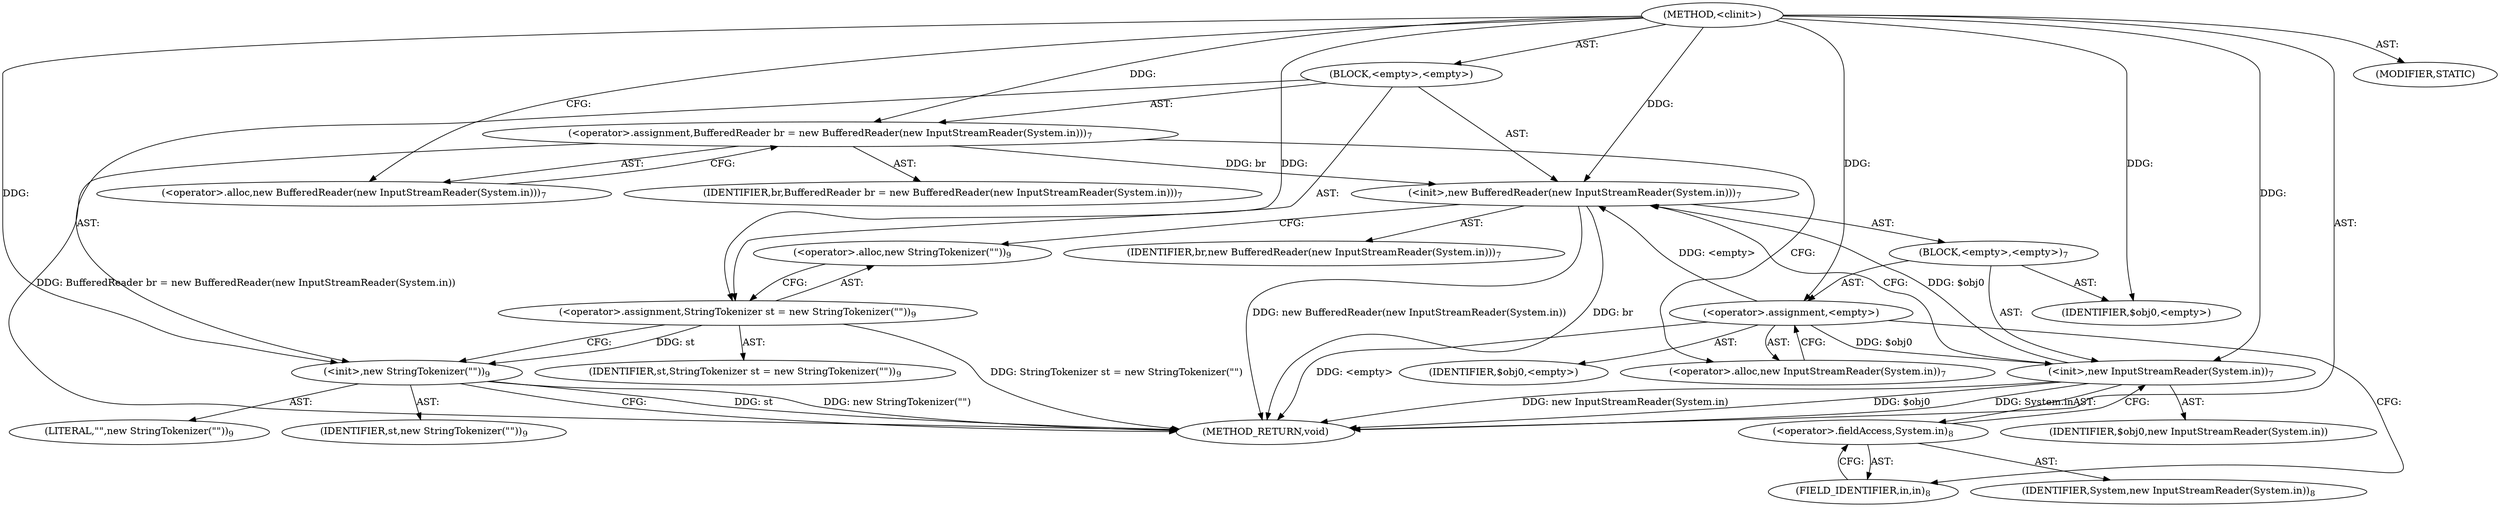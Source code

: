 digraph "&lt;clinit&gt;" {  
"177" [label = <(METHOD,&lt;clinit&gt;)> ]
"178" [label = <(BLOCK,&lt;empty&gt;,&lt;empty&gt;)> ]
"179" [label = <(&lt;operator&gt;.assignment,BufferedReader br = new BufferedReader(new InputStreamReader(System.in)))<SUB>7</SUB>> ]
"180" [label = <(IDENTIFIER,br,BufferedReader br = new BufferedReader(new InputStreamReader(System.in)))<SUB>7</SUB>> ]
"181" [label = <(&lt;operator&gt;.alloc,new BufferedReader(new InputStreamReader(System.in)))<SUB>7</SUB>> ]
"182" [label = <(&lt;init&gt;,new BufferedReader(new InputStreamReader(System.in)))<SUB>7</SUB>> ]
"3" [label = <(IDENTIFIER,br,new BufferedReader(new InputStreamReader(System.in)))<SUB>7</SUB>> ]
"183" [label = <(BLOCK,&lt;empty&gt;,&lt;empty&gt;)<SUB>7</SUB>> ]
"184" [label = <(&lt;operator&gt;.assignment,&lt;empty&gt;)> ]
"185" [label = <(IDENTIFIER,$obj0,&lt;empty&gt;)> ]
"186" [label = <(&lt;operator&gt;.alloc,new InputStreamReader(System.in))<SUB>7</SUB>> ]
"187" [label = <(&lt;init&gt;,new InputStreamReader(System.in))<SUB>7</SUB>> ]
"188" [label = <(IDENTIFIER,$obj0,new InputStreamReader(System.in))> ]
"189" [label = <(&lt;operator&gt;.fieldAccess,System.in)<SUB>8</SUB>> ]
"190" [label = <(IDENTIFIER,System,new InputStreamReader(System.in))<SUB>8</SUB>> ]
"191" [label = <(FIELD_IDENTIFIER,in,in)<SUB>8</SUB>> ]
"192" [label = <(IDENTIFIER,$obj0,&lt;empty&gt;)> ]
"193" [label = <(&lt;operator&gt;.assignment,StringTokenizer st = new StringTokenizer(&quot;&quot;))<SUB>9</SUB>> ]
"194" [label = <(IDENTIFIER,st,StringTokenizer st = new StringTokenizer(&quot;&quot;))<SUB>9</SUB>> ]
"195" [label = <(&lt;operator&gt;.alloc,new StringTokenizer(&quot;&quot;))<SUB>9</SUB>> ]
"196" [label = <(&lt;init&gt;,new StringTokenizer(&quot;&quot;))<SUB>9</SUB>> ]
"5" [label = <(IDENTIFIER,st,new StringTokenizer(&quot;&quot;))<SUB>9</SUB>> ]
"197" [label = <(LITERAL,&quot;&quot;,new StringTokenizer(&quot;&quot;))<SUB>9</SUB>> ]
"198" [label = <(MODIFIER,STATIC)> ]
"199" [label = <(METHOD_RETURN,void)> ]
  "177" -> "178"  [ label = "AST: "] 
  "177" -> "198"  [ label = "AST: "] 
  "177" -> "199"  [ label = "AST: "] 
  "178" -> "179"  [ label = "AST: "] 
  "178" -> "182"  [ label = "AST: "] 
  "178" -> "193"  [ label = "AST: "] 
  "178" -> "196"  [ label = "AST: "] 
  "179" -> "180"  [ label = "AST: "] 
  "179" -> "181"  [ label = "AST: "] 
  "182" -> "3"  [ label = "AST: "] 
  "182" -> "183"  [ label = "AST: "] 
  "183" -> "184"  [ label = "AST: "] 
  "183" -> "187"  [ label = "AST: "] 
  "183" -> "192"  [ label = "AST: "] 
  "184" -> "185"  [ label = "AST: "] 
  "184" -> "186"  [ label = "AST: "] 
  "187" -> "188"  [ label = "AST: "] 
  "187" -> "189"  [ label = "AST: "] 
  "189" -> "190"  [ label = "AST: "] 
  "189" -> "191"  [ label = "AST: "] 
  "193" -> "194"  [ label = "AST: "] 
  "193" -> "195"  [ label = "AST: "] 
  "196" -> "5"  [ label = "AST: "] 
  "196" -> "197"  [ label = "AST: "] 
  "179" -> "186"  [ label = "CFG: "] 
  "182" -> "195"  [ label = "CFG: "] 
  "193" -> "196"  [ label = "CFG: "] 
  "196" -> "199"  [ label = "CFG: "] 
  "181" -> "179"  [ label = "CFG: "] 
  "195" -> "193"  [ label = "CFG: "] 
  "184" -> "191"  [ label = "CFG: "] 
  "187" -> "182"  [ label = "CFG: "] 
  "186" -> "184"  [ label = "CFG: "] 
  "189" -> "187"  [ label = "CFG: "] 
  "191" -> "189"  [ label = "CFG: "] 
  "177" -> "181"  [ label = "CFG: "] 
  "179" -> "199"  [ label = "DDG: BufferedReader br = new BufferedReader(new InputStreamReader(System.in))"] 
  "182" -> "199"  [ label = "DDG: br"] 
  "184" -> "199"  [ label = "DDG: &lt;empty&gt;"] 
  "187" -> "199"  [ label = "DDG: $obj0"] 
  "187" -> "199"  [ label = "DDG: System.in"] 
  "187" -> "199"  [ label = "DDG: new InputStreamReader(System.in)"] 
  "182" -> "199"  [ label = "DDG: new BufferedReader(new InputStreamReader(System.in))"] 
  "193" -> "199"  [ label = "DDG: StringTokenizer st = new StringTokenizer(&quot;&quot;)"] 
  "196" -> "199"  [ label = "DDG: st"] 
  "196" -> "199"  [ label = "DDG: new StringTokenizer(&quot;&quot;)"] 
  "177" -> "179"  [ label = "DDG: "] 
  "177" -> "193"  [ label = "DDG: "] 
  "179" -> "182"  [ label = "DDG: br"] 
  "177" -> "182"  [ label = "DDG: "] 
  "184" -> "182"  [ label = "DDG: &lt;empty&gt;"] 
  "187" -> "182"  [ label = "DDG: $obj0"] 
  "193" -> "196"  [ label = "DDG: st"] 
  "177" -> "196"  [ label = "DDG: "] 
  "177" -> "184"  [ label = "DDG: "] 
  "177" -> "192"  [ label = "DDG: "] 
  "184" -> "187"  [ label = "DDG: $obj0"] 
  "177" -> "187"  [ label = "DDG: "] 
}

